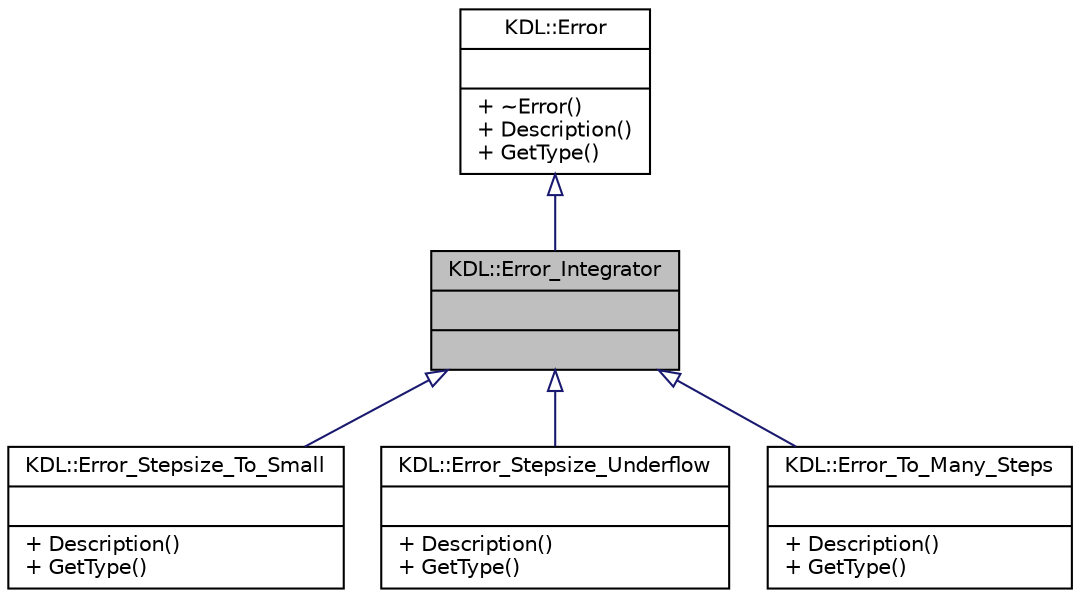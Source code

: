 digraph G
{
  edge [fontname="Helvetica",fontsize="10",labelfontname="Helvetica",labelfontsize="10"];
  node [fontname="Helvetica",fontsize="10",shape=record];
  Node1 [label="{KDL::Error_Integrator\n||}",height=0.2,width=0.4,color="black", fillcolor="grey75", style="filled" fontcolor="black"];
  Node2 -> Node1 [dir=back,color="midnightblue",fontsize="10",style="solid",arrowtail="empty",fontname="Helvetica"];
  Node2 [label="{KDL::Error\n||+ ~Error()\l+ Description()\l+ GetType()\l}",height=0.2,width=0.4,color="black", fillcolor="white", style="filled",URL="$de/d0c/classKDL_1_1Error.html"];
  Node1 -> Node3 [dir=back,color="midnightblue",fontsize="10",style="solid",arrowtail="empty",fontname="Helvetica"];
  Node3 [label="{KDL::Error_Stepsize_To_Small\n||+ Description()\l+ GetType()\l}",height=0.2,width=0.4,color="black", fillcolor="white", style="filled",URL="$da/d4b/classKDL_1_1Error__Stepsize__To__Small.html",tooltip="Error_Stepsize_To_Small is thrown if the stepsize becomes to small."];
  Node1 -> Node4 [dir=back,color="midnightblue",fontsize="10",style="solid",arrowtail="empty",fontname="Helvetica"];
  Node4 [label="{KDL::Error_Stepsize_Underflow\n||+ Description()\l+ GetType()\l}",height=0.2,width=0.4,color="black", fillcolor="white", style="filled",URL="$da/d46/classKDL_1_1Error__Stepsize__Underflow.html",tooltip="Error_Stepsize_Underflow is thrown if the stepsize becomes to small."];
  Node1 -> Node5 [dir=back,color="midnightblue",fontsize="10",style="solid",arrowtail="empty",fontname="Helvetica"];
  Node5 [label="{KDL::Error_To_Many_Steps\n||+ Description()\l+ GetType()\l}",height=0.2,width=0.4,color="black", fillcolor="white", style="filled",URL="$d4/de9/classKDL_1_1Error__To__Many__Steps.html"];
}
